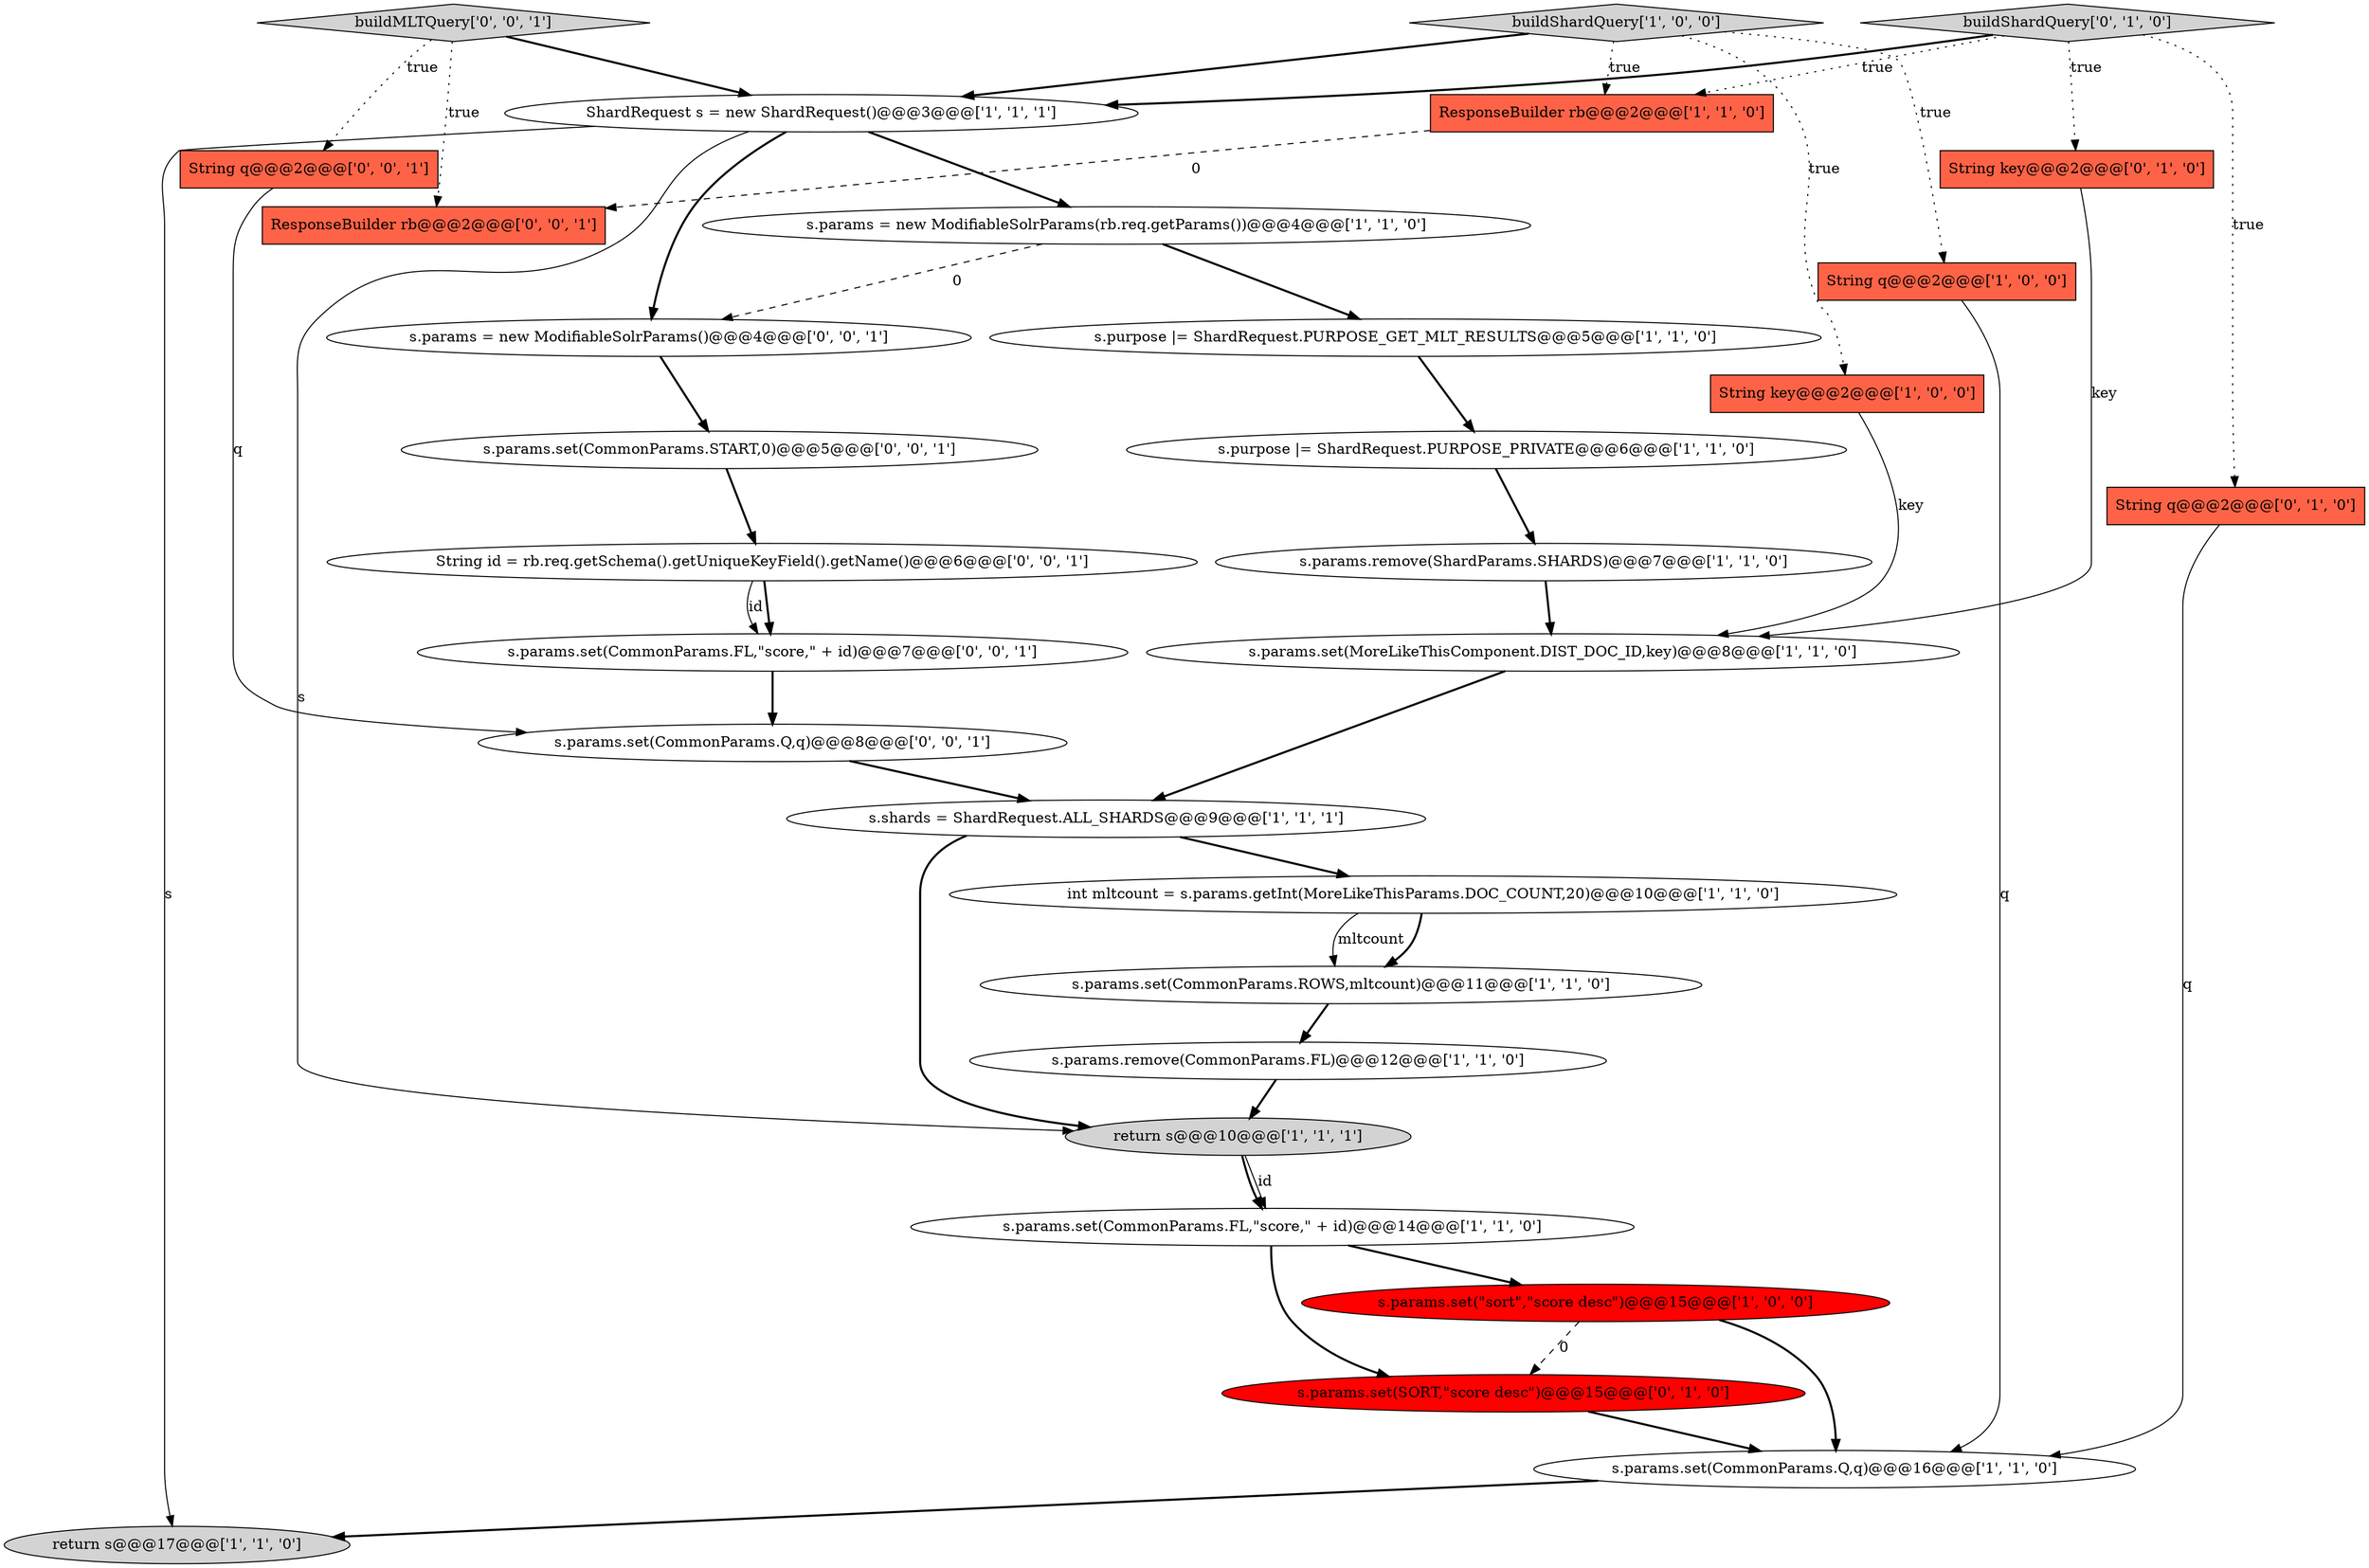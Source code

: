 digraph {
9 [style = filled, label = "s.params.remove(CommonParams.FL)@@@12@@@['1', '1', '0']", fillcolor = white, shape = ellipse image = "AAA0AAABBB1BBB"];
12 [style = filled, label = "s.purpose |= ShardRequest.PURPOSE_PRIVATE@@@6@@@['1', '1', '0']", fillcolor = white, shape = ellipse image = "AAA0AAABBB1BBB"];
21 [style = filled, label = "s.params.set(SORT,\"score desc\")@@@15@@@['0', '1', '0']", fillcolor = red, shape = ellipse image = "AAA1AAABBB2BBB"];
19 [style = filled, label = "String q@@@2@@@['0', '1', '0']", fillcolor = tomato, shape = box image = "AAA0AAABBB2BBB"];
27 [style = filled, label = "String q@@@2@@@['0', '0', '1']", fillcolor = tomato, shape = box image = "AAA0AAABBB3BBB"];
17 [style = filled, label = "return s@@@17@@@['1', '1', '0']", fillcolor = lightgray, shape = ellipse image = "AAA0AAABBB1BBB"];
8 [style = filled, label = "int mltcount = s.params.getInt(MoreLikeThisParams.DOC_COUNT,20)@@@10@@@['1', '1', '0']", fillcolor = white, shape = ellipse image = "AAA0AAABBB1BBB"];
29 [style = filled, label = "String id = rb.req.getSchema().getUniqueKeyField().getName()@@@6@@@['0', '0', '1']", fillcolor = white, shape = ellipse image = "AAA0AAABBB3BBB"];
20 [style = filled, label = "String key@@@2@@@['0', '1', '0']", fillcolor = tomato, shape = box image = "AAA0AAABBB2BBB"];
16 [style = filled, label = "s.shards = ShardRequest.ALL_SHARDS@@@9@@@['1', '1', '1']", fillcolor = white, shape = ellipse image = "AAA0AAABBB1BBB"];
24 [style = filled, label = "buildMLTQuery['0', '0', '1']", fillcolor = lightgray, shape = diamond image = "AAA0AAABBB3BBB"];
15 [style = filled, label = "buildShardQuery['1', '0', '0']", fillcolor = lightgray, shape = diamond image = "AAA0AAABBB1BBB"];
22 [style = filled, label = "buildShardQuery['0', '1', '0']", fillcolor = lightgray, shape = diamond image = "AAA0AAABBB2BBB"];
23 [style = filled, label = "s.params.set(CommonParams.START,0)@@@5@@@['0', '0', '1']", fillcolor = white, shape = ellipse image = "AAA0AAABBB3BBB"];
13 [style = filled, label = "s.params.set(CommonParams.ROWS,mltcount)@@@11@@@['1', '1', '0']", fillcolor = white, shape = ellipse image = "AAA0AAABBB1BBB"];
25 [style = filled, label = "s.params.set(CommonParams.Q,q)@@@8@@@['0', '0', '1']", fillcolor = white, shape = ellipse image = "AAA0AAABBB3BBB"];
26 [style = filled, label = "s.params.set(CommonParams.FL,\"score,\" + id)@@@7@@@['0', '0', '1']", fillcolor = white, shape = ellipse image = "AAA0AAABBB3BBB"];
3 [style = filled, label = "return s@@@10@@@['1', '1', '1']", fillcolor = lightgray, shape = ellipse image = "AAA0AAABBB1BBB"];
14 [style = filled, label = "s.params = new ModifiableSolrParams(rb.req.getParams())@@@4@@@['1', '1', '0']", fillcolor = white, shape = ellipse image = "AAA0AAABBB1BBB"];
2 [style = filled, label = "s.purpose |= ShardRequest.PURPOSE_GET_MLT_RESULTS@@@5@@@['1', '1', '0']", fillcolor = white, shape = ellipse image = "AAA0AAABBB1BBB"];
28 [style = filled, label = "ResponseBuilder rb@@@2@@@['0', '0', '1']", fillcolor = tomato, shape = box image = "AAA0AAABBB3BBB"];
4 [style = filled, label = "String q@@@2@@@['1', '0', '0']", fillcolor = tomato, shape = box image = "AAA0AAABBB1BBB"];
6 [style = filled, label = "s.params.set(CommonParams.Q,q)@@@16@@@['1', '1', '0']", fillcolor = white, shape = ellipse image = "AAA0AAABBB1BBB"];
1 [style = filled, label = "s.params.set(\"sort\",\"score desc\")@@@15@@@['1', '0', '0']", fillcolor = red, shape = ellipse image = "AAA1AAABBB1BBB"];
7 [style = filled, label = "ResponseBuilder rb@@@2@@@['1', '1', '0']", fillcolor = tomato, shape = box image = "AAA0AAABBB1BBB"];
5 [style = filled, label = "s.params.remove(ShardParams.SHARDS)@@@7@@@['1', '1', '0']", fillcolor = white, shape = ellipse image = "AAA0AAABBB1BBB"];
10 [style = filled, label = "s.params.set(MoreLikeThisComponent.DIST_DOC_ID,key)@@@8@@@['1', '1', '0']", fillcolor = white, shape = ellipse image = "AAA0AAABBB1BBB"];
18 [style = filled, label = "ShardRequest s = new ShardRequest()@@@3@@@['1', '1', '1']", fillcolor = white, shape = ellipse image = "AAA0AAABBB1BBB"];
11 [style = filled, label = "s.params.set(CommonParams.FL,\"score,\" + id)@@@14@@@['1', '1', '0']", fillcolor = white, shape = ellipse image = "AAA0AAABBB1BBB"];
30 [style = filled, label = "s.params = new ModifiableSolrParams()@@@4@@@['0', '0', '1']", fillcolor = white, shape = ellipse image = "AAA0AAABBB3BBB"];
0 [style = filled, label = "String key@@@2@@@['1', '0', '0']", fillcolor = tomato, shape = box image = "AAA0AAABBB1BBB"];
6->17 [style = bold, label=""];
16->3 [style = bold, label=""];
5->10 [style = bold, label=""];
22->19 [style = dotted, label="true"];
12->5 [style = bold, label=""];
16->8 [style = bold, label=""];
21->6 [style = bold, label=""];
19->6 [style = solid, label="q"];
11->1 [style = bold, label=""];
18->3 [style = solid, label="s"];
11->21 [style = bold, label=""];
26->25 [style = bold, label=""];
30->23 [style = bold, label=""];
22->7 [style = dotted, label="true"];
3->11 [style = bold, label=""];
18->30 [style = bold, label=""];
1->21 [style = dashed, label="0"];
24->27 [style = dotted, label="true"];
15->7 [style = dotted, label="true"];
24->28 [style = dotted, label="true"];
25->16 [style = bold, label=""];
24->18 [style = bold, label=""];
15->18 [style = bold, label=""];
0->10 [style = solid, label="key"];
15->0 [style = dotted, label="true"];
15->4 [style = dotted, label="true"];
2->12 [style = bold, label=""];
4->6 [style = solid, label="q"];
29->26 [style = bold, label=""];
23->29 [style = bold, label=""];
29->26 [style = solid, label="id"];
22->18 [style = bold, label=""];
1->6 [style = bold, label=""];
22->20 [style = dotted, label="true"];
10->16 [style = bold, label=""];
7->28 [style = dashed, label="0"];
18->17 [style = solid, label="s"];
14->30 [style = dashed, label="0"];
9->3 [style = bold, label=""];
3->11 [style = solid, label="id"];
14->2 [style = bold, label=""];
13->9 [style = bold, label=""];
18->14 [style = bold, label=""];
20->10 [style = solid, label="key"];
27->25 [style = solid, label="q"];
8->13 [style = bold, label=""];
8->13 [style = solid, label="mltcount"];
}
